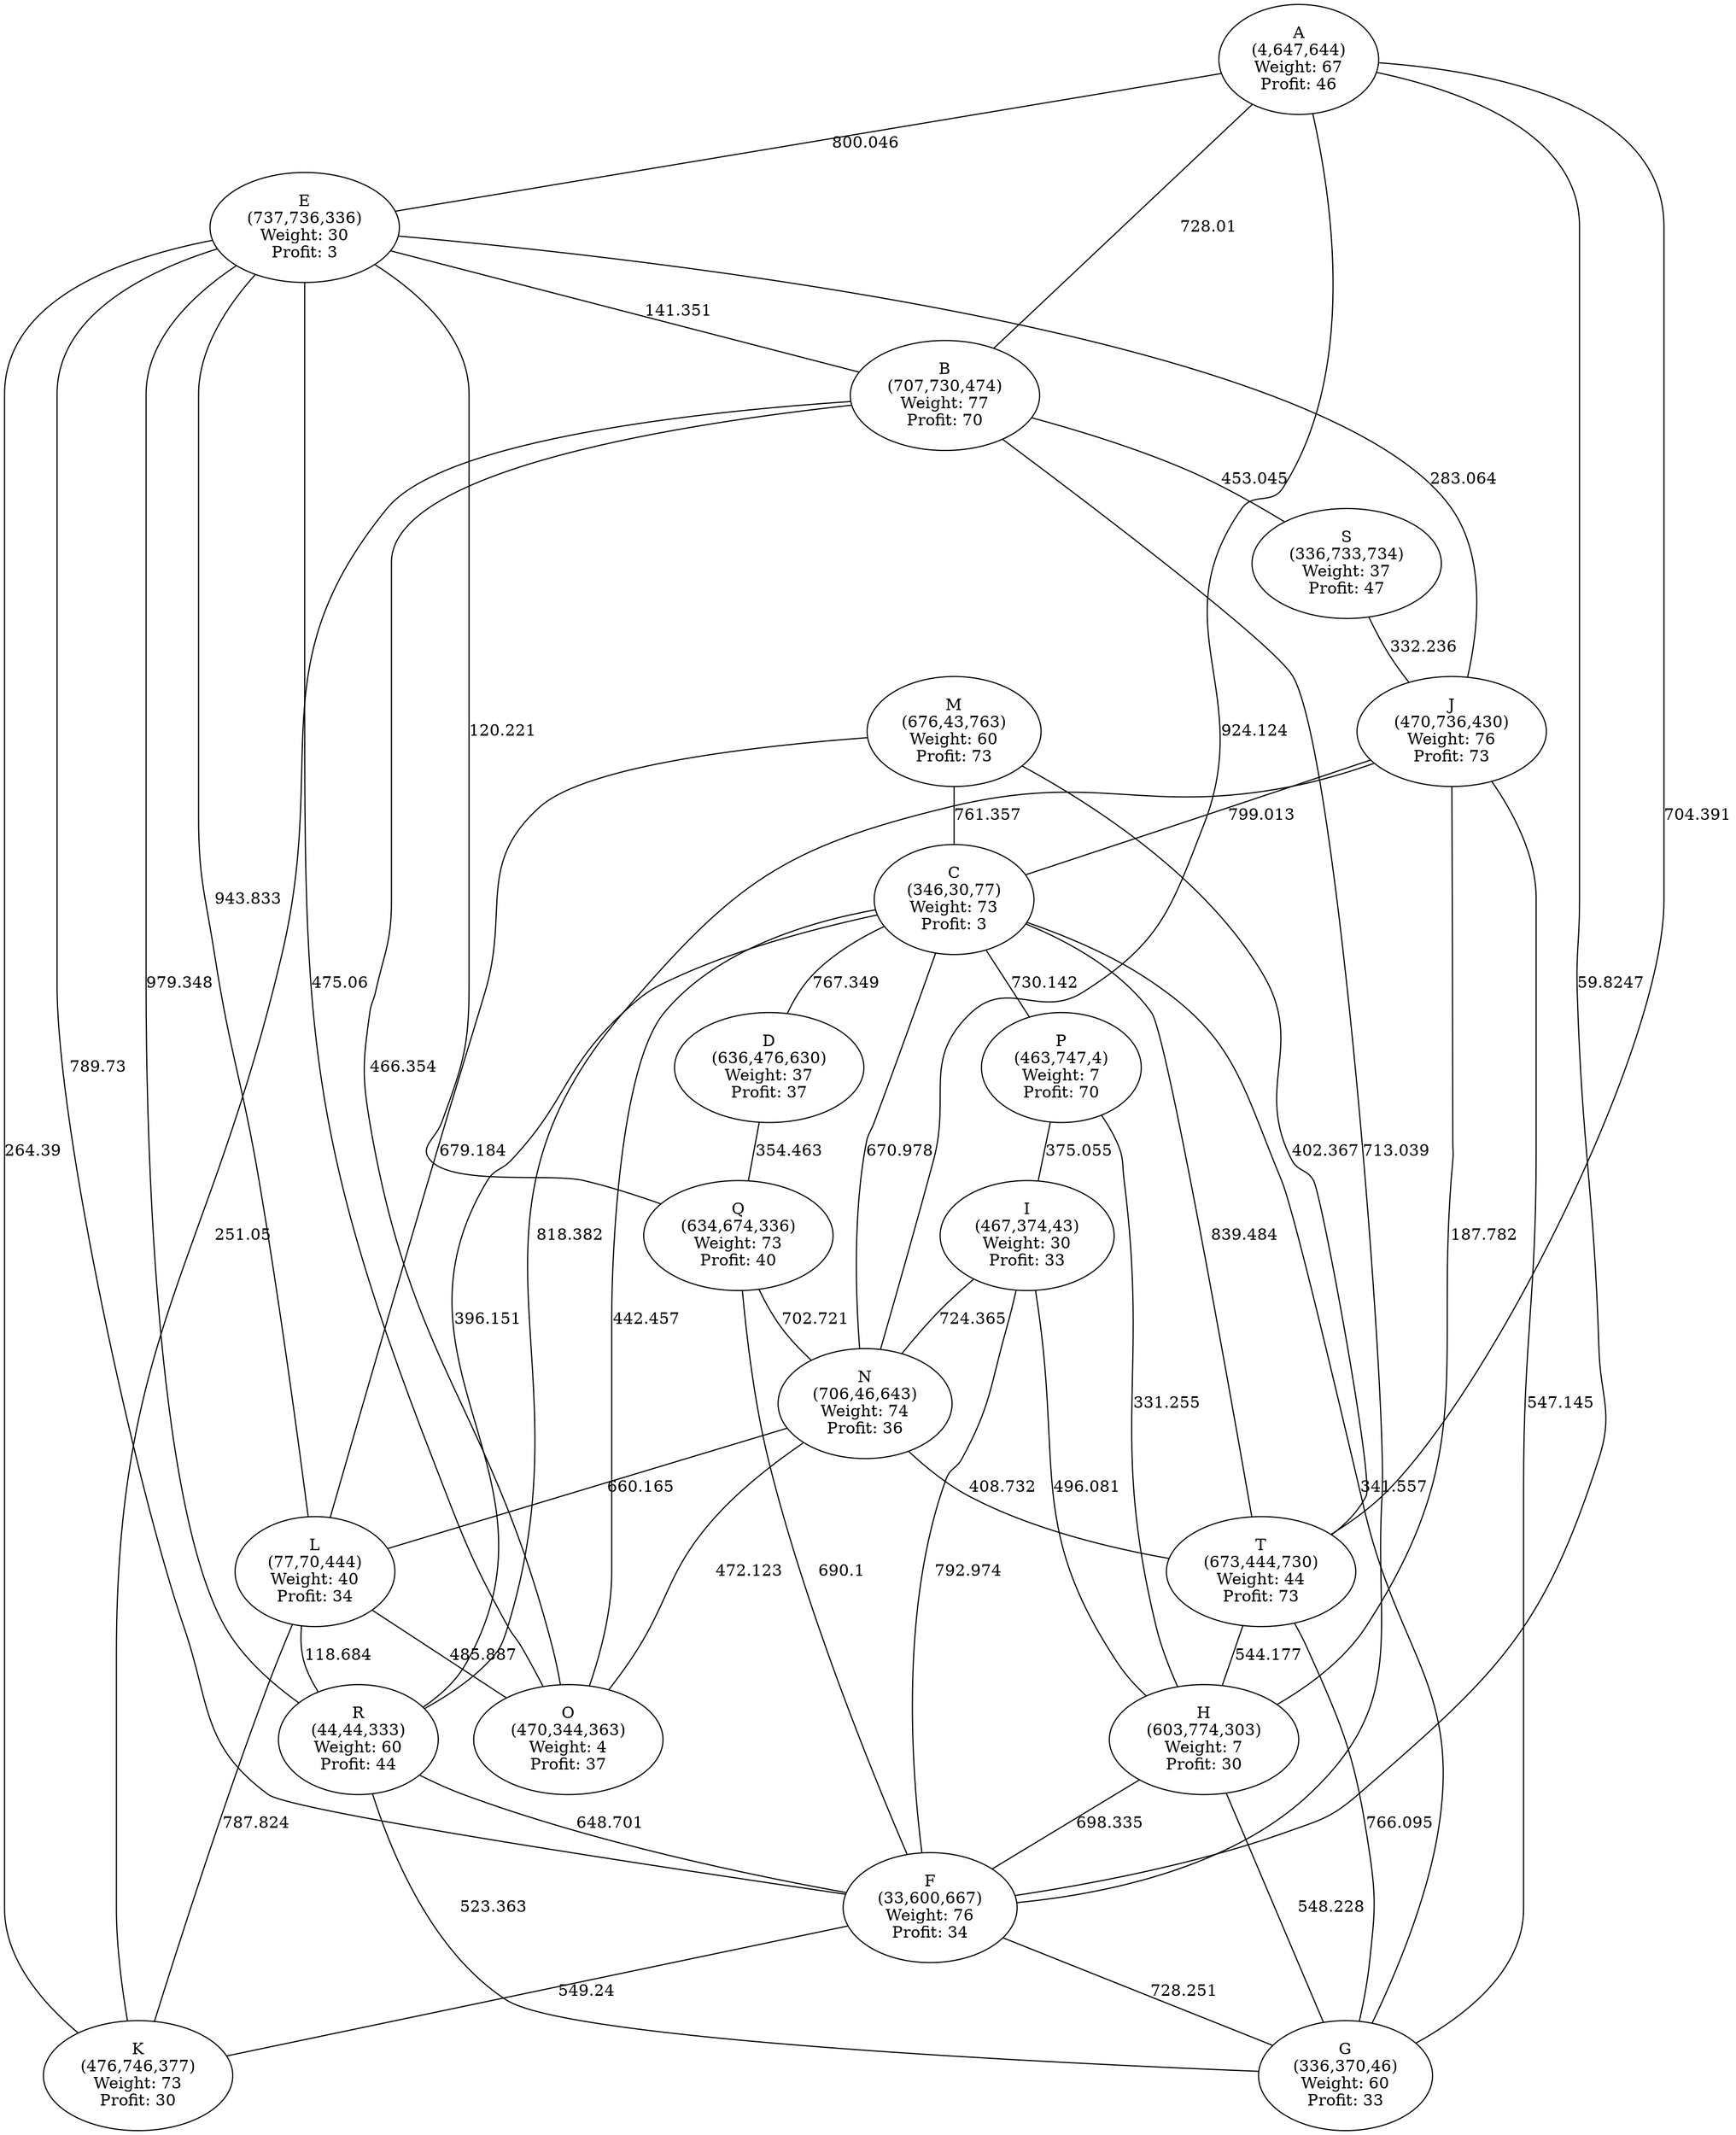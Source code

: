 graph G {
  A [label="A\n(4,647,644)\nWeight: 67\nProfit: 46"];
  B [label="B\n(707,730,474)\nWeight: 77\nProfit: 70"];
  C [label="C\n(346,30,77)\nWeight: 73\nProfit: 3"];
  D [label="D\n(636,476,630)\nWeight: 37\nProfit: 37"];
  E [label="E\n(737,736,336)\nWeight: 30\nProfit: 3"];
  F [label="F\n(33,600,667)\nWeight: 76\nProfit: 34"];
  G [label="G\n(336,370,46)\nWeight: 60\nProfit: 33"];
  H [label="H\n(603,774,303)\nWeight: 7\nProfit: 30"];
  I [label="I\n(467,374,43)\nWeight: 30\nProfit: 33"];
  J [label="J\n(470,736,430)\nWeight: 76\nProfit: 73"];
  K [label="K\n(476,746,377)\nWeight: 73\nProfit: 30"];
  L [label="L\n(77,70,444)\nWeight: 40\nProfit: 34"];
  M [label="M\n(676,43,763)\nWeight: 60\nProfit: 73"];
  N [label="N\n(706,46,643)\nWeight: 74\nProfit: 36"];
  O [label="O\n(470,344,363)\nWeight: 4\nProfit: 37"];
  P [label="P\n(463,747,4)\nWeight: 7\nProfit: 70"];
  Q [label="Q\n(634,674,336)\nWeight: 73\nProfit: 40"];
  R [label="R\n(44,44,333)\nWeight: 60\nProfit: 44"];
  S [label="S\n(336,733,734)\nWeight: 37\nProfit: 47"];
  T [label="T\n(673,444,730)\nWeight: 44\nProfit: 73"];
  Q -- N [label="702.721"];
  S -- J [label="332.236"];
  M -- C [label="761.357"];
  T -- C [label="839.484"];
  B -- O [label="466.354"];
  H -- F [label="698.335"];
  C -- N [label="670.978"];
  J -- E [label="283.064"];
  C -- P [label="730.142"];
  L -- O [label="485.887"];
  I -- F [label="792.974"];
  F -- A [label="59.8247"];
  M -- L [label="679.184"];
  A -- E [label="800.046"];
  E -- R [label="979.348"];
  J -- C [label="799.013"];
  F -- B [label="713.039"];
  G -- T [label="766.095"];
  O -- E [label="475.06"];
  E -- Q [label="120.221"];
  F -- Q [label="690.1"];
  T -- A [label="704.391"];
  C -- R [label="396.151"];
  N -- A [label="924.124"];
  F -- K [label="549.24"];
  F -- G [label="728.251"];
  L -- R [label="118.684"];
  P -- H [label="331.255"];
  E -- K [label="264.39"];
  T -- H [label="544.177"];
  L -- E [label="943.833"];
  B -- A [label="728.01"];
  J -- R [label="818.382"];
  C -- D [label="767.349"];
  M -- T [label="402.367"];
  R -- G [label="523.363"];
  I -- H [label="496.081"];
  B -- K [label="251.05"];
  N -- L [label="660.165"];
  N -- T [label="408.732"];
  N -- O [label="472.123"];
  E -- F [label="789.73"];
  P -- I [label="375.055"];
  B -- S [label="453.045"];
  R -- F [label="648.701"];
  I -- N [label="724.365"];
  G -- J [label="547.145"];
  H -- J [label="187.782"];
  C -- O [label="442.457"];
  D -- Q [label="354.463"];
  G -- H [label="548.228"];
  C -- G [label="341.557"];
  E -- B [label="141.351"];
  L -- K [label="787.824"];
}
